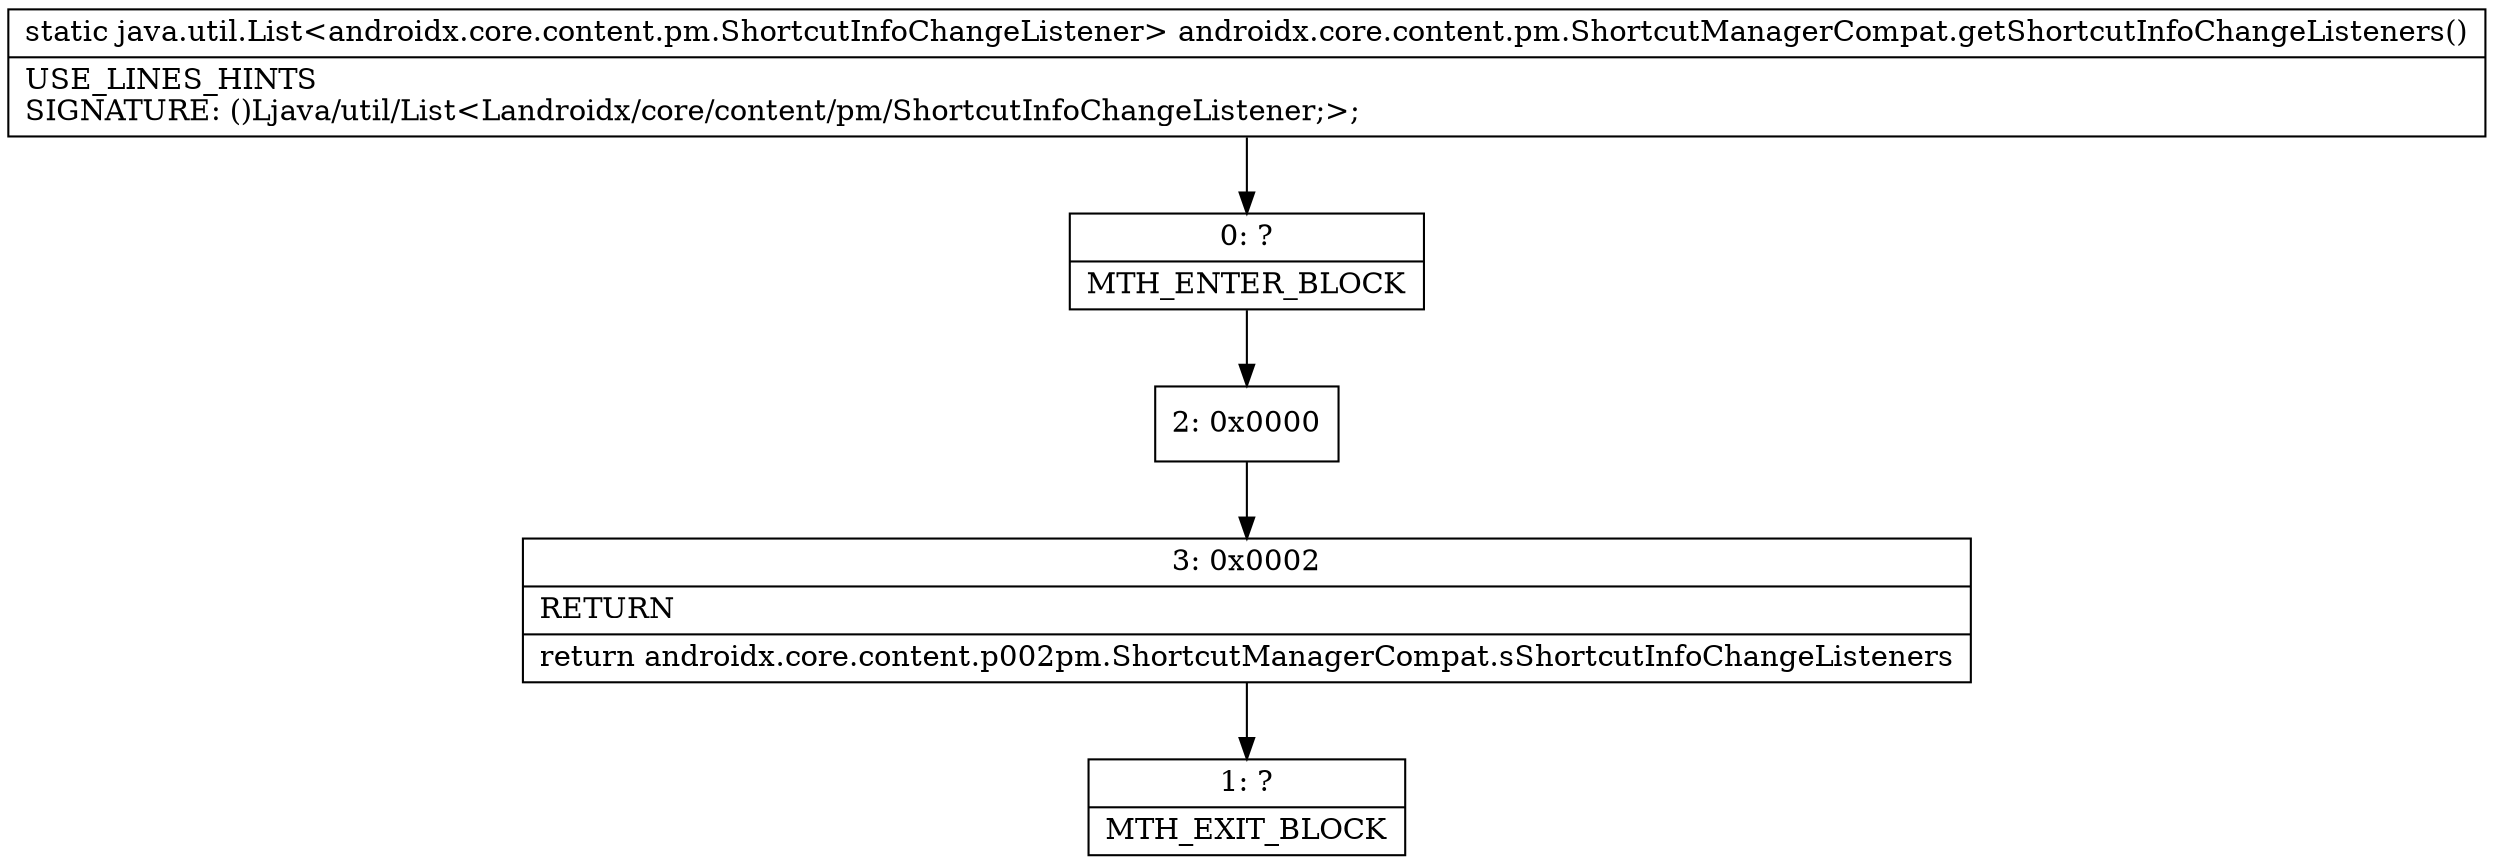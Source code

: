 digraph "CFG forandroidx.core.content.pm.ShortcutManagerCompat.getShortcutInfoChangeListeners()Ljava\/util\/List;" {
Node_0 [shape=record,label="{0\:\ ?|MTH_ENTER_BLOCK\l}"];
Node_2 [shape=record,label="{2\:\ 0x0000}"];
Node_3 [shape=record,label="{3\:\ 0x0002|RETURN\l|return androidx.core.content.p002pm.ShortcutManagerCompat.sShortcutInfoChangeListeners\l}"];
Node_1 [shape=record,label="{1\:\ ?|MTH_EXIT_BLOCK\l}"];
MethodNode[shape=record,label="{static java.util.List\<androidx.core.content.pm.ShortcutInfoChangeListener\> androidx.core.content.pm.ShortcutManagerCompat.getShortcutInfoChangeListeners()  | USE_LINES_HINTS\lSIGNATURE: ()Ljava\/util\/List\<Landroidx\/core\/content\/pm\/ShortcutInfoChangeListener;\>;\l}"];
MethodNode -> Node_0;Node_0 -> Node_2;
Node_2 -> Node_3;
Node_3 -> Node_1;
}

